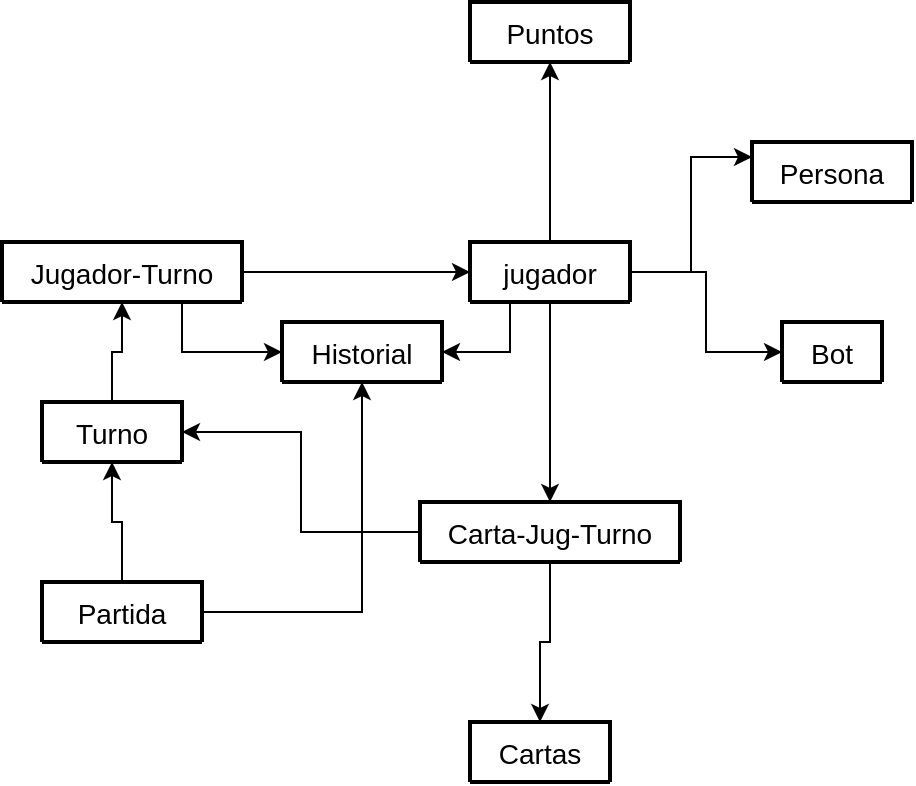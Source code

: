 <mxfile version="13.8.8" type="device"><diagram id="MyHyUo7PEQIrVFkanfLc" name="Page-1"><mxGraphModel dx="1146" dy="526" grid="1" gridSize="10" guides="1" tooltips="1" connect="1" arrows="1" fold="1" page="1" pageScale="1" pageWidth="827" pageHeight="1169" math="0" shadow="0"><root><mxCell id="0"/><mxCell id="1" parent="0"/><mxCell id="YjDz-3qCstKMFCvZTEG2-62" style="edgeStyle=orthogonalEdgeStyle;rounded=0;orthogonalLoop=1;jettySize=auto;html=1;exitX=0.5;exitY=0;exitDx=0;exitDy=0;entryX=0.5;entryY=1;entryDx=0;entryDy=0;" edge="1" parent="1" source="YjDz-3qCstKMFCvZTEG2-39" target="YjDz-3qCstKMFCvZTEG2-50"><mxGeometry relative="1" as="geometry"/></mxCell><mxCell id="YjDz-3qCstKMFCvZTEG2-63" style="edgeStyle=orthogonalEdgeStyle;rounded=0;orthogonalLoop=1;jettySize=auto;html=1;exitX=1;exitY=0.5;exitDx=0;exitDy=0;entryX=0;entryY=0.25;entryDx=0;entryDy=0;" edge="1" parent="1" source="YjDz-3qCstKMFCvZTEG2-39" target="YjDz-3qCstKMFCvZTEG2-44"><mxGeometry relative="1" as="geometry"/></mxCell><mxCell id="YjDz-3qCstKMFCvZTEG2-64" style="edgeStyle=orthogonalEdgeStyle;rounded=0;orthogonalLoop=1;jettySize=auto;html=1;exitX=1;exitY=0.5;exitDx=0;exitDy=0;entryX=0;entryY=0.5;entryDx=0;entryDy=0;" edge="1" parent="1" source="YjDz-3qCstKMFCvZTEG2-39" target="YjDz-3qCstKMFCvZTEG2-42"><mxGeometry relative="1" as="geometry"/></mxCell><mxCell id="YjDz-3qCstKMFCvZTEG2-65" style="edgeStyle=orthogonalEdgeStyle;rounded=0;orthogonalLoop=1;jettySize=auto;html=1;exitX=0.5;exitY=1;exitDx=0;exitDy=0;" edge="1" parent="1" source="YjDz-3qCstKMFCvZTEG2-39" target="YjDz-3qCstKMFCvZTEG2-56"><mxGeometry relative="1" as="geometry"/></mxCell><mxCell id="YjDz-3qCstKMFCvZTEG2-71" style="edgeStyle=orthogonalEdgeStyle;rounded=0;orthogonalLoop=1;jettySize=auto;html=1;exitX=0.25;exitY=1;exitDx=0;exitDy=0;entryX=1;entryY=0.5;entryDx=0;entryDy=0;" edge="1" parent="1" source="YjDz-3qCstKMFCvZTEG2-39" target="YjDz-3qCstKMFCvZTEG2-69"><mxGeometry relative="1" as="geometry"/></mxCell><mxCell id="YjDz-3qCstKMFCvZTEG2-39" value="jugador" style="swimlane;childLayout=stackLayout;horizontal=1;startSize=30;horizontalStack=0;rounded=1;fontSize=14;fontStyle=0;strokeWidth=2;resizeParent=0;resizeLast=1;shadow=0;dashed=0;align=center;" vertex="1" collapsed="1" parent="1"><mxGeometry x="374" y="220" width="80" height="30" as="geometry"><mxRectangle x="200" y="90" width="160" height="120" as="alternateBounds"/></mxGeometry></mxCell><mxCell id="YjDz-3qCstKMFCvZTEG2-40" value="-id&lt;br&gt;-orden" style="text;html=1;align=center;verticalAlign=middle;resizable=0;points=[];autosize=1;" vertex="1" parent="YjDz-3qCstKMFCvZTEG2-39"><mxGeometry y="30" width="80" as="geometry"/></mxCell><mxCell id="YjDz-3qCstKMFCvZTEG2-42" value="Bot" style="swimlane;childLayout=stackLayout;horizontal=1;startSize=30;horizontalStack=0;rounded=1;fontSize=14;fontStyle=0;strokeWidth=2;resizeParent=0;resizeLast=1;shadow=0;dashed=0;align=center;" vertex="1" collapsed="1" parent="1"><mxGeometry x="530" y="260" width="50" height="30" as="geometry"><mxRectangle x="450" y="10" width="160" height="120" as="alternateBounds"/></mxGeometry></mxCell><mxCell id="YjDz-3qCstKMFCvZTEG2-43" value="-nombre" style="text;html=1;align=center;verticalAlign=middle;resizable=0;points=[];autosize=1;" vertex="1" parent="YjDz-3qCstKMFCvZTEG2-42"><mxGeometry y="30" width="50" as="geometry"/></mxCell><mxCell id="YjDz-3qCstKMFCvZTEG2-44" value="Persona" style="swimlane;childLayout=stackLayout;horizontal=1;startSize=30;horizontalStack=0;rounded=1;fontSize=14;fontStyle=0;strokeWidth=2;resizeParent=0;resizeLast=1;shadow=0;dashed=0;align=center;" vertex="1" collapsed="1" parent="1"><mxGeometry x="515" y="170" width="80" height="30" as="geometry"><mxRectangle x="630" y="10" width="160" height="120" as="alternateBounds"/></mxGeometry></mxCell><mxCell id="YjDz-3qCstKMFCvZTEG2-45" value="-nombre&lt;br&gt;-password&lt;br&gt;-mail" style="text;html=1;align=center;verticalAlign=middle;resizable=0;points=[];autosize=1;" vertex="1" parent="YjDz-3qCstKMFCvZTEG2-44"><mxGeometry y="30" width="80" as="geometry"/></mxCell><mxCell id="YjDz-3qCstKMFCvZTEG2-68" style="edgeStyle=orthogonalEdgeStyle;rounded=0;orthogonalLoop=1;jettySize=auto;html=1;exitX=0.5;exitY=0;exitDx=0;exitDy=0;entryX=0.5;entryY=1;entryDx=0;entryDy=0;" edge="1" parent="1" source="YjDz-3qCstKMFCvZTEG2-46" target="YjDz-3qCstKMFCvZTEG2-52"><mxGeometry relative="1" as="geometry"/></mxCell><mxCell id="YjDz-3qCstKMFCvZTEG2-73" style="edgeStyle=orthogonalEdgeStyle;rounded=0;orthogonalLoop=1;jettySize=auto;html=1;exitX=1;exitY=0.5;exitDx=0;exitDy=0;entryX=0.5;entryY=1;entryDx=0;entryDy=0;" edge="1" parent="1" source="YjDz-3qCstKMFCvZTEG2-46" target="YjDz-3qCstKMFCvZTEG2-69"><mxGeometry relative="1" as="geometry"/></mxCell><mxCell id="YjDz-3qCstKMFCvZTEG2-46" value="Partida" style="swimlane;childLayout=stackLayout;horizontal=1;startSize=30;horizontalStack=0;rounded=1;fontSize=14;fontStyle=0;strokeWidth=2;resizeParent=0;resizeLast=1;shadow=0;dashed=0;align=center;" vertex="1" collapsed="1" parent="1"><mxGeometry x="160" y="390" width="80" height="30" as="geometry"><mxRectangle x="160" y="390" width="160" height="175" as="alternateBounds"/></mxGeometry></mxCell><mxCell id="YjDz-3qCstKMFCvZTEG2-47" value="-id&lt;br&gt;-max jug&lt;br&gt;-min jug&lt;br&gt;-nombre juego&lt;br&gt;-reglas vict&lt;br&gt;-reglas derr&lt;br&gt;-apuesta inicial&lt;br&gt;apuesta maxima&lt;br&gt;-hora inicio&lt;br&gt;-hora final" style="text;html=1;align=center;verticalAlign=middle;resizable=0;points=[];autosize=1;" vertex="1" parent="YjDz-3qCstKMFCvZTEG2-46"><mxGeometry y="30" width="80" as="geometry"/></mxCell><mxCell id="YjDz-3qCstKMFCvZTEG2-48" value="Cartas" style="swimlane;childLayout=stackLayout;horizontal=1;startSize=30;horizontalStack=0;rounded=1;fontSize=14;fontStyle=0;strokeWidth=2;resizeParent=0;resizeLast=1;shadow=0;dashed=0;align=center;" vertex="1" collapsed="1" parent="1"><mxGeometry x="374" y="460" width="70" height="30" as="geometry"><mxRectangle x="450" y="150" width="160" height="120" as="alternateBounds"/></mxGeometry></mxCell><mxCell id="YjDz-3qCstKMFCvZTEG2-49" value="-id&#10;-num&#10;-palo" style="align=left;strokeColor=none;fillColor=none;spacingLeft=4;fontSize=12;verticalAlign=top;resizable=0;rotatable=0;part=1;" vertex="1" parent="YjDz-3qCstKMFCvZTEG2-48"><mxGeometry y="30" width="70" as="geometry"/></mxCell><mxCell id="YjDz-3qCstKMFCvZTEG2-50" value="Puntos" style="swimlane;childLayout=stackLayout;horizontal=1;startSize=30;horizontalStack=0;rounded=1;fontSize=14;fontStyle=0;strokeWidth=2;resizeParent=0;resizeLast=1;shadow=0;dashed=0;align=center;" vertex="1" collapsed="1" parent="1"><mxGeometry x="374" y="100" width="80" height="30" as="geometry"><mxRectangle x="374" y="100" width="160" height="120" as="alternateBounds"/></mxGeometry></mxCell><mxCell id="YjDz-3qCstKMFCvZTEG2-51" value="-id_jug&lt;br&gt;-cantidad" style="text;html=1;align=center;verticalAlign=middle;resizable=0;points=[];autosize=1;" vertex="1" parent="YjDz-3qCstKMFCvZTEG2-50"><mxGeometry y="30" width="80" as="geometry"/></mxCell><mxCell id="YjDz-3qCstKMFCvZTEG2-60" style="edgeStyle=orthogonalEdgeStyle;rounded=0;orthogonalLoop=1;jettySize=auto;html=1;exitX=0.5;exitY=0;exitDx=0;exitDy=0;" edge="1" parent="1" source="YjDz-3qCstKMFCvZTEG2-52" target="YjDz-3qCstKMFCvZTEG2-54"><mxGeometry relative="1" as="geometry"/></mxCell><mxCell id="YjDz-3qCstKMFCvZTEG2-52" value="Turno" style="swimlane;childLayout=stackLayout;horizontal=1;startSize=30;horizontalStack=0;rounded=1;fontSize=14;fontStyle=0;strokeWidth=2;resizeParent=0;resizeLast=1;shadow=0;dashed=0;align=center;" vertex="1" collapsed="1" parent="1"><mxGeometry x="160" y="300" width="70" height="30" as="geometry"><mxRectangle x="450" y="290" width="160" height="120" as="alternateBounds"/></mxGeometry></mxCell><mxCell id="YjDz-3qCstKMFCvZTEG2-53" value="-id&lt;br&gt;-ganador" style="text;html=1;align=center;verticalAlign=middle;resizable=0;points=[];autosize=1;" vertex="1" parent="YjDz-3qCstKMFCvZTEG2-52"><mxGeometry y="30" width="70" as="geometry"/></mxCell><mxCell id="YjDz-3qCstKMFCvZTEG2-61" style="edgeStyle=orthogonalEdgeStyle;rounded=0;orthogonalLoop=1;jettySize=auto;html=1;exitX=1;exitY=0.5;exitDx=0;exitDy=0;entryX=0;entryY=0.5;entryDx=0;entryDy=0;" edge="1" parent="1" source="YjDz-3qCstKMFCvZTEG2-54" target="YjDz-3qCstKMFCvZTEG2-39"><mxGeometry relative="1" as="geometry"/></mxCell><mxCell id="YjDz-3qCstKMFCvZTEG2-72" style="edgeStyle=orthogonalEdgeStyle;rounded=0;orthogonalLoop=1;jettySize=auto;html=1;exitX=0.75;exitY=1;exitDx=0;exitDy=0;entryX=0;entryY=0.5;entryDx=0;entryDy=0;" edge="1" parent="1" source="YjDz-3qCstKMFCvZTEG2-54" target="YjDz-3qCstKMFCvZTEG2-69"><mxGeometry relative="1" as="geometry"/></mxCell><mxCell id="YjDz-3qCstKMFCvZTEG2-54" value="Jugador-Turno" style="swimlane;childLayout=stackLayout;horizontal=1;startSize=30;horizontalStack=0;rounded=1;fontSize=14;fontStyle=0;strokeWidth=2;resizeParent=0;resizeLast=1;shadow=0;dashed=0;align=center;" vertex="1" collapsed="1" parent="1"><mxGeometry x="140" y="220" width="120" height="30" as="geometry"><mxRectangle x="140" y="220" width="160" height="120" as="alternateBounds"/></mxGeometry></mxCell><mxCell id="YjDz-3qCstKMFCvZTEG2-55" value="-punt inicial&#10;-punt final&#10;-acciones&#10;" style="align=left;strokeColor=none;fillColor=none;spacingLeft=4;fontSize=12;verticalAlign=top;resizable=0;rotatable=0;part=1;" vertex="1" parent="YjDz-3qCstKMFCvZTEG2-54"><mxGeometry y="30" width="120" as="geometry"/></mxCell><mxCell id="YjDz-3qCstKMFCvZTEG2-66" style="edgeStyle=orthogonalEdgeStyle;rounded=0;orthogonalLoop=1;jettySize=auto;html=1;exitX=0.5;exitY=1;exitDx=0;exitDy=0;" edge="1" parent="1" source="YjDz-3qCstKMFCvZTEG2-56" target="YjDz-3qCstKMFCvZTEG2-48"><mxGeometry relative="1" as="geometry"/></mxCell><mxCell id="YjDz-3qCstKMFCvZTEG2-67" style="edgeStyle=orthogonalEdgeStyle;rounded=0;orthogonalLoop=1;jettySize=auto;html=1;exitX=0;exitY=0.5;exitDx=0;exitDy=0;entryX=1;entryY=0.5;entryDx=0;entryDy=0;" edge="1" parent="1" source="YjDz-3qCstKMFCvZTEG2-56" target="YjDz-3qCstKMFCvZTEG2-52"><mxGeometry relative="1" as="geometry"/></mxCell><mxCell id="YjDz-3qCstKMFCvZTEG2-56" value="Carta-Jug-Turno" style="swimlane;childLayout=stackLayout;horizontal=1;startSize=30;horizontalStack=0;rounded=1;fontSize=14;fontStyle=0;strokeWidth=2;resizeParent=0;resizeLast=1;shadow=0;dashed=0;align=center;" vertex="1" collapsed="1" parent="1"><mxGeometry x="349" y="350" width="130" height="30" as="geometry"><mxRectangle x="349" y="350" width="160" height="120" as="alternateBounds"/></mxGeometry></mxCell><mxCell id="YjDz-3qCstKMFCvZTEG2-57" value="-id_carta&#10;-id_jugador&#10;-id_turno&#10;" style="align=left;strokeColor=none;fillColor=none;spacingLeft=4;fontSize=12;verticalAlign=top;resizable=0;rotatable=0;part=1;" vertex="1" parent="YjDz-3qCstKMFCvZTEG2-56"><mxGeometry y="30" width="130" as="geometry"/></mxCell><mxCell id="YjDz-3qCstKMFCvZTEG2-69" value="Historial" style="swimlane;childLayout=stackLayout;horizontal=1;startSize=30;horizontalStack=0;rounded=1;fontSize=14;fontStyle=0;strokeWidth=2;resizeParent=0;resizeLast=1;shadow=0;dashed=0;align=center;" vertex="1" collapsed="1" parent="1"><mxGeometry x="280" y="260" width="80" height="30" as="geometry"><mxRectangle x="280" y="260" width="160" height="120" as="alternateBounds"/></mxGeometry></mxCell><mxCell id="YjDz-3qCstKMFCvZTEG2-70" value="-id_part&#10;-nombre.jugador&#10;-puntuacion final" style="align=left;strokeColor=none;fillColor=none;spacingLeft=4;fontSize=12;verticalAlign=top;resizable=0;rotatable=0;part=1;" vertex="1" parent="YjDz-3qCstKMFCvZTEG2-69"><mxGeometry y="30" width="80" as="geometry"/></mxCell></root></mxGraphModel></diagram></mxfile>